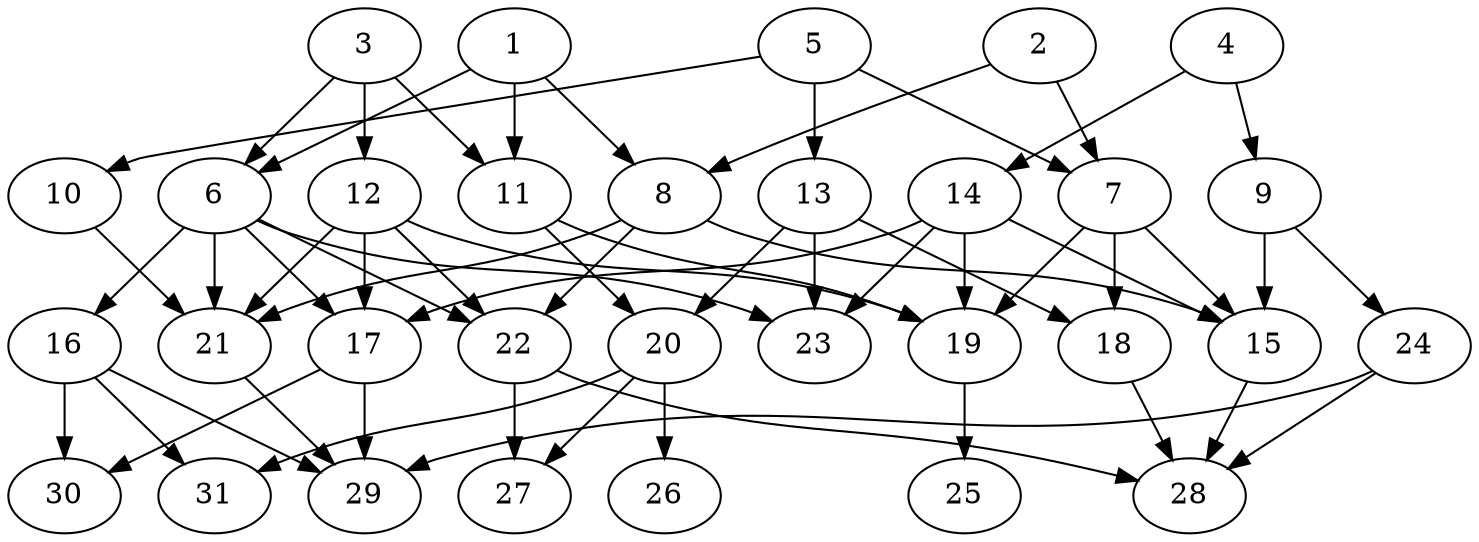 // DAG (tier=2-normal, mode=data, n=31, ccr=0.450, fat=0.649, density=0.412, regular=0.543, jump=0.198, mindata=2097152, maxdata=16777216)
// DAG automatically generated by daggen at Sun Aug 24 16:33:34 2025
// /home/ermia/Project/Environments/daggen/bin/daggen --dot --ccr 0.450 --fat 0.649 --regular 0.543 --density 0.412 --jump 0.198 --mindata 2097152 --maxdata 16777216 -n 31 
digraph G {
  1 [size="88871302992062578688", alpha="0.02", expect_size="44435651496031289344"]
  1 -> 6 [size ="159317818867712"]
  1 -> 8 [size ="159317818867712"]
  1 -> 11 [size ="159317818867712"]
  2 [size="1556684711624158720", alpha="0.01", expect_size="778342355812079360"]
  2 -> 7 [size ="563912437137408"]
  2 -> 8 [size ="563912437137408"]
  3 [size="668999873301948923904", alpha="0.09", expect_size="334499936650974461952"]
  3 -> 6 [size ="611937889026048"]
  3 -> 11 [size ="611937889026048"]
  3 -> 12 [size ="611937889026048"]
  4 [size="1343594808153745920", alpha="0.03", expect_size="671797404076872960"]
  4 -> 9 [size ="1136569142476800"]
  4 -> 14 [size ="1136569142476800"]
  5 [size="522989444589701562368", alpha="0.01", expect_size="261494722294850781184"]
  5 -> 7 [size ="519300335009792"]
  5 -> 10 [size ="519300335009792"]
  5 -> 13 [size ="519300335009792"]
  6 [size="7978934578384678", alpha="0.15", expect_size="3989467289192339"]
  6 -> 16 [size ="297077527543808"]
  6 -> 17 [size ="297077527543808"]
  6 -> 21 [size ="297077527543808"]
  6 -> 22 [size ="297077527543808"]
  6 -> 23 [size ="297077527543808"]
  7 [size="3048887638386794496", alpha="0.16", expect_size="1524443819193397248"]
  7 -> 15 [size ="1207154379849728"]
  7 -> 18 [size ="1207154379849728"]
  7 -> 19 [size ="1207154379849728"]
  8 [size="16409113735570118", alpha="0.11", expect_size="8204556867785059"]
  8 -> 15 [size ="509185829634048"]
  8 -> 21 [size ="509185829634048"]
  8 -> 22 [size ="509185829634048"]
  9 [size="41831530823713592", alpha="0.07", expect_size="20915765411856796"]
  9 -> 15 [size ="1914713734643712"]
  9 -> 24 [size ="1914713734643712"]
  10 [size="102482207133663232000", alpha="0.13", expect_size="51241103566831616000"]
  10 -> 21 [size ="175195239219200"]
  11 [size="932493541648969472", alpha="0.01", expect_size="466246770824484736"]
  11 -> 19 [size ="442874512539648"]
  11 -> 20 [size ="442874512539648"]
  12 [size="31452672845561780", alpha="0.08", expect_size="15726336422780890"]
  12 -> 17 [size ="2200147538739200"]
  12 -> 19 [size ="2200147538739200"]
  12 -> 21 [size ="2200147538739200"]
  12 -> 22 [size ="2200147538739200"]
  13 [size="2012746590808178688000", alpha="0.20", expect_size="1006373295404089344000"]
  13 -> 18 [size ="1275310846771200"]
  13 -> 20 [size ="1275310846771200"]
  13 -> 23 [size ="1275310846771200"]
  14 [size="536401234701600000", alpha="0.18", expect_size="268200617350800000"]
  14 -> 15 [size ="207873766326272"]
  14 -> 17 [size ="207873766326272"]
  14 -> 19 [size ="207873766326272"]
  14 -> 23 [size ="207873766326272"]
  15 [size="1933972944021736128512", alpha="0.02", expect_size="966986472010868064256"]
  15 -> 28 [size ="1241815042752512"]
  16 [size="3271404800566469066752", alpha="0.16", expect_size="1635702400283234533376"]
  16 -> 29 [size ="1762975098601472"]
  16 -> 30 [size ="1762975098601472"]
  16 -> 31 [size ="1762975098601472"]
  17 [size="22149456415288628", alpha="0.15", expect_size="11074728207644314"]
  17 -> 29 [size ="880468505395200"]
  17 -> 30 [size ="880468505395200"]
  18 [size="272619540422455232", alpha="0.11", expect_size="136309770211227616"]
  18 -> 28 [size ="170549468725248"]
  19 [size="272627006109413696", alpha="0.03", expect_size="136313503054706848"]
  19 -> 25 [size ="182476517408768"]
  20 [size="44210085994431224", alpha="0.06", expect_size="22105042997215612"]
  20 -> 26 [size ="877892154163200"]
  20 -> 27 [size ="877892154163200"]
  20 -> 31 [size ="877892154163200"]
  21 [size="454133731605102656", alpha="0.17", expect_size="227066865802551328"]
  21 -> 29 [size ="1013914573733888"]
  22 [size="3787918376211954270208", alpha="0.12", expect_size="1893959188105977135104"]
  22 -> 27 [size ="1943973744607232"]
  22 -> 28 [size ="1943973744607232"]
  23 [size="873265729447976704", alpha="0.06", expect_size="436632864723988352"]
  24 [size="2268200202344683536384", alpha="0.06", expect_size="1134100101172341768192"]
  24 -> 28 [size ="1381054795481088"]
  24 -> 29 [size ="1381054795481088"]
  25 [size="24619633227696296", alpha="0.18", expect_size="12309816613848148"]
  26 [size="1971431624082155008", alpha="0.18", expect_size="985715812041077504"]
  27 [size="119681280943130416", alpha="0.10", expect_size="59840640471565208"]
  28 [size="57755536088005008", alpha="0.07", expect_size="28877768044002504"]
  29 [size="11436754305227054", alpha="0.11", expect_size="5718377152613527"]
  30 [size="165546759298329472", alpha="0.10", expect_size="82773379649164736"]
  31 [size="1127018216035358720", alpha="0.02", expect_size="563509108017679360"]
}